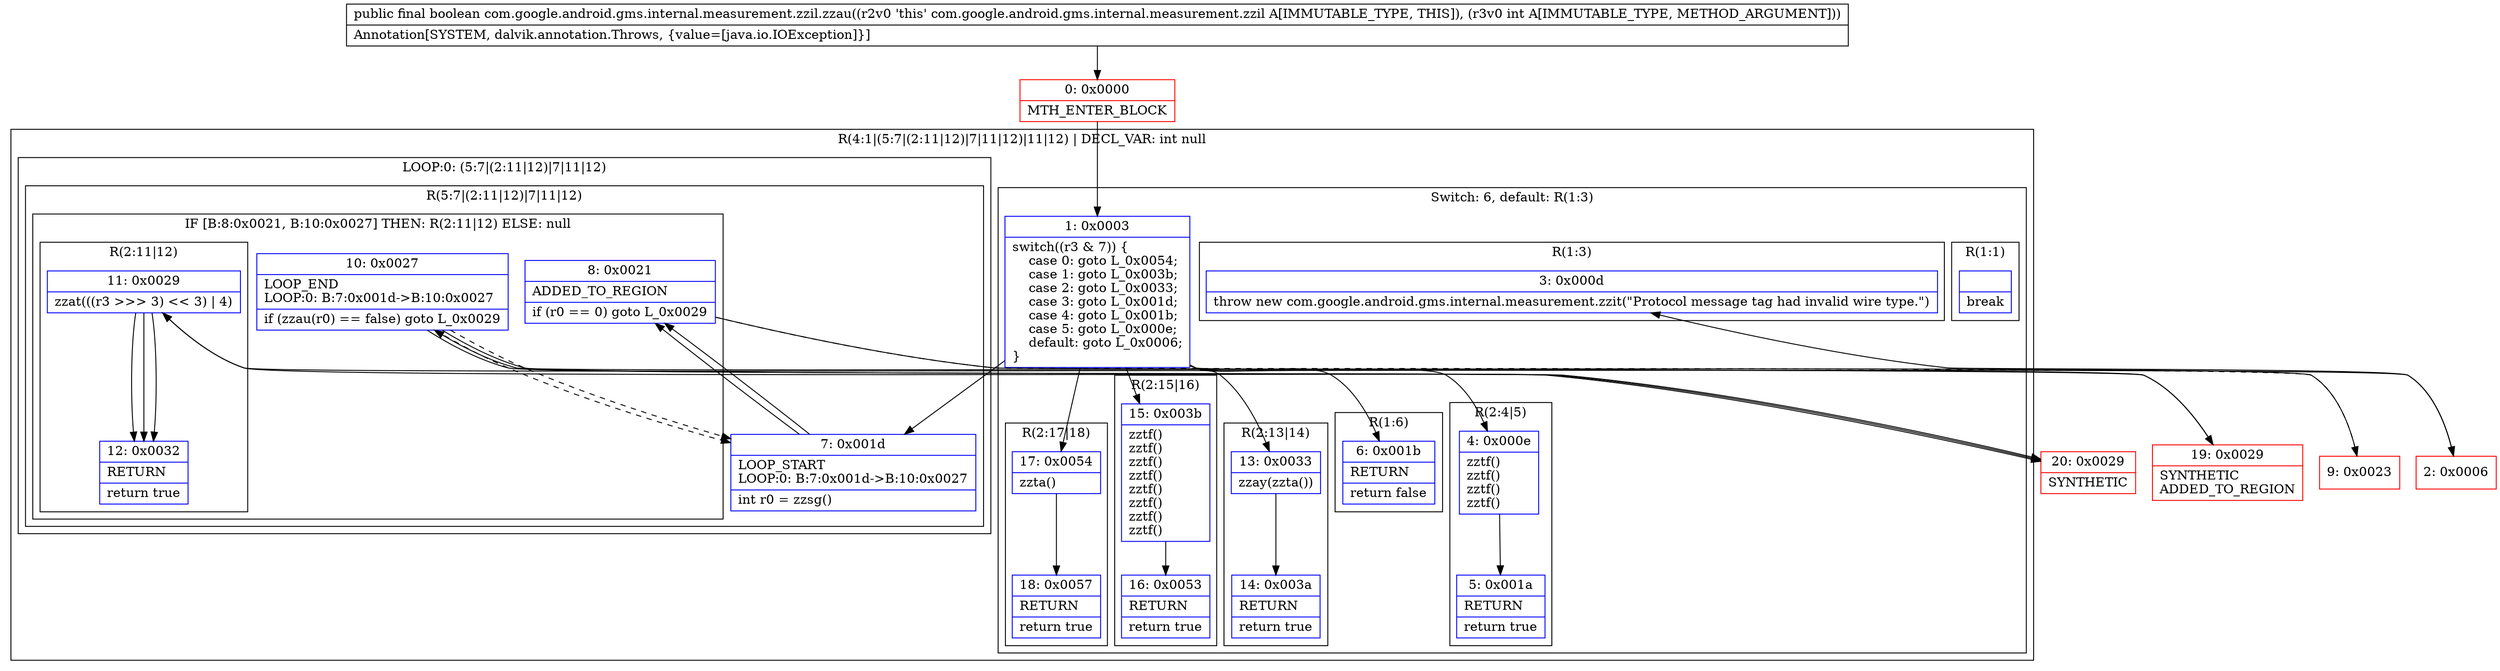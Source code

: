 digraph "CFG forcom.google.android.gms.internal.measurement.zzil.zzau(I)Z" {
subgraph cluster_Region_19783003 {
label = "R(4:1|(5:7|(2:11|12)|7|11|12)|11|12) | DECL_VAR: int null\l";
node [shape=record,color=blue];
subgraph cluster_SwitchRegion_1002359823 {
label = "Switch: 6, default: R(1:3)";
node [shape=record,color=blue];
Node_1 [shape=record,label="{1\:\ 0x0003|switch((r3 & 7)) \{\l    case 0: goto L_0x0054;\l    case 1: goto L_0x003b;\l    case 2: goto L_0x0033;\l    case 3: goto L_0x001d;\l    case 4: goto L_0x001b;\l    case 5: goto L_0x000e;\l    default: goto L_0x0006;\l\}\l}"];
subgraph cluster_Region_23473507 {
label = "R(2:17|18)";
node [shape=record,color=blue];
Node_17 [shape=record,label="{17\:\ 0x0054|zzta()\l}"];
Node_18 [shape=record,label="{18\:\ 0x0057|RETURN\l|return true\l}"];
}
subgraph cluster_Region_688409048 {
label = "R(2:15|16)";
node [shape=record,color=blue];
Node_15 [shape=record,label="{15\:\ 0x003b|zztf()\lzztf()\lzztf()\lzztf()\lzztf()\lzztf()\lzztf()\lzztf()\l}"];
Node_16 [shape=record,label="{16\:\ 0x0053|RETURN\l|return true\l}"];
}
subgraph cluster_Region_1176542887 {
label = "R(2:13|14)";
node [shape=record,color=blue];
Node_13 [shape=record,label="{13\:\ 0x0033|zzay(zzta())\l}"];
Node_14 [shape=record,label="{14\:\ 0x003a|RETURN\l|return true\l}"];
}
subgraph cluster_Region_196345048 {
label = "R(1:1)";
node [shape=record,color=blue];
Node_InsnContainer_990823928 [shape=record,label="{|break\l}"];
}
subgraph cluster_Region_1352867272 {
label = "R(1:6)";
node [shape=record,color=blue];
Node_6 [shape=record,label="{6\:\ 0x001b|RETURN\l|return false\l}"];
}
subgraph cluster_Region_305423581 {
label = "R(2:4|5)";
node [shape=record,color=blue];
Node_4 [shape=record,label="{4\:\ 0x000e|zztf()\lzztf()\lzztf()\lzztf()\l}"];
Node_5 [shape=record,label="{5\:\ 0x001a|RETURN\l|return true\l}"];
}
subgraph cluster_Region_116723583 {
label = "R(1:3)";
node [shape=record,color=blue];
Node_3 [shape=record,label="{3\:\ 0x000d|throw new com.google.android.gms.internal.measurement.zzit(\"Protocol message tag had invalid wire type.\")\l}"];
}
}
subgraph cluster_LoopRegion_283321012 {
label = "LOOP:0: (5:7|(2:11|12)|7|11|12)";
node [shape=record,color=blue];
Node_10 [shape=record,label="{10\:\ 0x0027|LOOP_END\lLOOP:0: B:7:0x001d\-\>B:10:0x0027\l|if (zzau(r0) == false) goto L_0x0029\l}"];
subgraph cluster_Region_598369619 {
label = "R(5:7|(2:11|12)|7|11|12)";
node [shape=record,color=blue];
Node_7 [shape=record,label="{7\:\ 0x001d|LOOP_START\lLOOP:0: B:7:0x001d\-\>B:10:0x0027\l|int r0 = zzsg()\l}"];
subgraph cluster_IfRegion_668749195 {
label = "IF [B:8:0x0021, B:10:0x0027] THEN: R(2:11|12) ELSE: null";
node [shape=record,color=blue];
Node_8 [shape=record,label="{8\:\ 0x0021|ADDED_TO_REGION\l|if (r0 == 0) goto L_0x0029\l}"];
Node_10 [shape=record,label="{10\:\ 0x0027|LOOP_END\lLOOP:0: B:7:0x001d\-\>B:10:0x0027\l|if (zzau(r0) == false) goto L_0x0029\l}"];
subgraph cluster_Region_1259944796 {
label = "R(2:11|12)";
node [shape=record,color=blue];
Node_11 [shape=record,label="{11\:\ 0x0029|zzat(((r3 \>\>\> 3) \<\< 3) \| 4)\l}"];
Node_12 [shape=record,label="{12\:\ 0x0032|RETURN\l|return true\l}"];
}
}
Node_7 [shape=record,label="{7\:\ 0x001d|LOOP_START\lLOOP:0: B:7:0x001d\-\>B:10:0x0027\l|int r0 = zzsg()\l}"];
Node_11 [shape=record,label="{11\:\ 0x0029|zzat(((r3 \>\>\> 3) \<\< 3) \| 4)\l}"];
Node_12 [shape=record,label="{12\:\ 0x0032|RETURN\l|return true\l}"];
}
}
Node_11 [shape=record,label="{11\:\ 0x0029|zzat(((r3 \>\>\> 3) \<\< 3) \| 4)\l}"];
Node_12 [shape=record,label="{12\:\ 0x0032|RETURN\l|return true\l}"];
}
Node_0 [shape=record,color=red,label="{0\:\ 0x0000|MTH_ENTER_BLOCK\l}"];
Node_2 [shape=record,color=red,label="{2\:\ 0x0006}"];
Node_9 [shape=record,color=red,label="{9\:\ 0x0023}"];
Node_19 [shape=record,color=red,label="{19\:\ 0x0029|SYNTHETIC\lADDED_TO_REGION\l}"];
Node_20 [shape=record,color=red,label="{20\:\ 0x0029|SYNTHETIC\l}"];
MethodNode[shape=record,label="{public final boolean com.google.android.gms.internal.measurement.zzil.zzau((r2v0 'this' com.google.android.gms.internal.measurement.zzil A[IMMUTABLE_TYPE, THIS]), (r3v0 int A[IMMUTABLE_TYPE, METHOD_ARGUMENT]))  | Annotation[SYSTEM, dalvik.annotation.Throws, \{value=[java.io.IOException]\}]\l}"];
MethodNode -> Node_0;
Node_1 -> Node_2;
Node_1 -> Node_4;
Node_1 -> Node_6;
Node_1 -> Node_7;
Node_1 -> Node_13;
Node_1 -> Node_15;
Node_1 -> Node_17;
Node_17 -> Node_18;
Node_15 -> Node_16;
Node_13 -> Node_14;
Node_4 -> Node_5;
Node_10 -> Node_7[style=dashed];
Node_10 -> Node_20;
Node_7 -> Node_8;
Node_8 -> Node_9[style=dashed];
Node_8 -> Node_19;
Node_10 -> Node_7[style=dashed];
Node_10 -> Node_20;
Node_11 -> Node_12;
Node_7 -> Node_8;
Node_11 -> Node_12;
Node_11 -> Node_12;
Node_0 -> Node_1;
Node_2 -> Node_3;
Node_9 -> Node_10;
Node_19 -> Node_11;
Node_20 -> Node_11;
}

